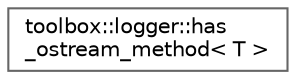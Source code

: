 digraph "Graphical Class Hierarchy"
{
 // LATEX_PDF_SIZE
  bgcolor="transparent";
  edge [fontname=Helvetica,fontsize=10,labelfontname=Helvetica,labelfontsize=10];
  node [fontname=Helvetica,fontsize=10,shape=box,height=0.2,width=0.4];
  rankdir="LR";
  Node0 [id="Node000000",label="toolbox::logger::has\l_ostream_method\< T \>",height=0.2,width=0.4,color="grey40", fillcolor="white", style="filled",URL="$structtoolbox_1_1logger_1_1has__ostream__method.html",tooltip="检查类型是否具有ostream方法的类型特征 / Type trait to check if a type has an ostream method"];
}
